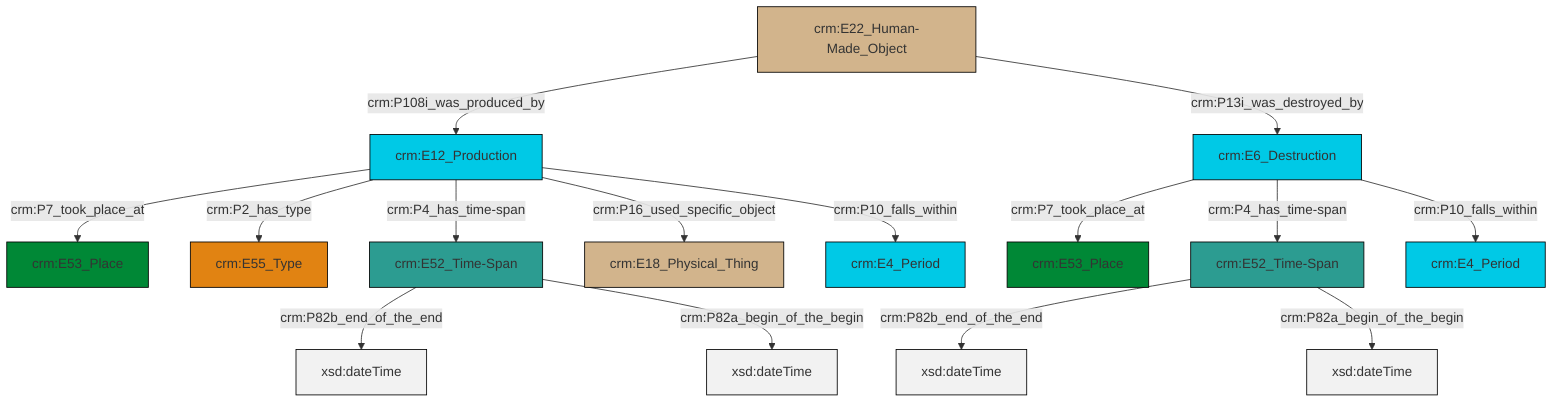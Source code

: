 graph TD
classDef Literal fill:#f2f2f2,stroke:#000000;
classDef CRM_Entity fill:#FFFFFF,stroke:#000000;
classDef Temporal_Entity fill:#00C9E6, stroke:#000000;
classDef Type fill:#E18312, stroke:#000000;
classDef Time-Span fill:#2C9C91, stroke:#000000;
classDef Appellation fill:#FFEB7F, stroke:#000000;
classDef Place fill:#008836, stroke:#000000;
classDef Persistent_Item fill:#B266B2, stroke:#000000;
classDef Conceptual_Object fill:#FFD700, stroke:#000000;
classDef Physical_Thing fill:#D2B48C, stroke:#000000;
classDef Actor fill:#f58aad, stroke:#000000;
classDef PC_Classes fill:#4ce600, stroke:#000000;
classDef Multi fill:#cccccc,stroke:#000000;

0["crm:E52_Time-Span"]:::Time-Span -->|crm:P82b_end_of_the_end| 1[xsd:dateTime]:::Literal
4["crm:E52_Time-Span"]:::Time-Span -->|crm:P82b_end_of_the_end| 5[xsd:dateTime]:::Literal
2["crm:E12_Production"]:::Temporal_Entity -->|crm:P7_took_place_at| 6["crm:E53_Place"]:::Place
7["crm:E6_Destruction"]:::Temporal_Entity -->|crm:P7_took_place_at| 8["crm:E53_Place"]:::Place
7["crm:E6_Destruction"]:::Temporal_Entity -->|crm:P4_has_time-span| 4["crm:E52_Time-Span"]:::Time-Span
0["crm:E52_Time-Span"]:::Time-Span -->|crm:P82a_begin_of_the_begin| 9[xsd:dateTime]:::Literal
2["crm:E12_Production"]:::Temporal_Entity -->|crm:P2_has_type| 12["crm:E55_Type"]:::Type
2["crm:E12_Production"]:::Temporal_Entity -->|crm:P4_has_time-span| 0["crm:E52_Time-Span"]:::Time-Span
2["crm:E12_Production"]:::Temporal_Entity -->|crm:P16_used_specific_object| 14["crm:E18_Physical_Thing"]:::Physical_Thing
16["crm:E22_Human-Made_Object"]:::Physical_Thing -->|crm:P108i_was_produced_by| 2["crm:E12_Production"]:::Temporal_Entity
7["crm:E6_Destruction"]:::Temporal_Entity -->|crm:P10_falls_within| 10["crm:E4_Period"]:::Temporal_Entity
2["crm:E12_Production"]:::Temporal_Entity -->|crm:P10_falls_within| 18["crm:E4_Period"]:::Temporal_Entity
16["crm:E22_Human-Made_Object"]:::Physical_Thing -->|crm:P13i_was_destroyed_by| 7["crm:E6_Destruction"]:::Temporal_Entity
4["crm:E52_Time-Span"]:::Time-Span -->|crm:P82a_begin_of_the_begin| 24[xsd:dateTime]:::Literal